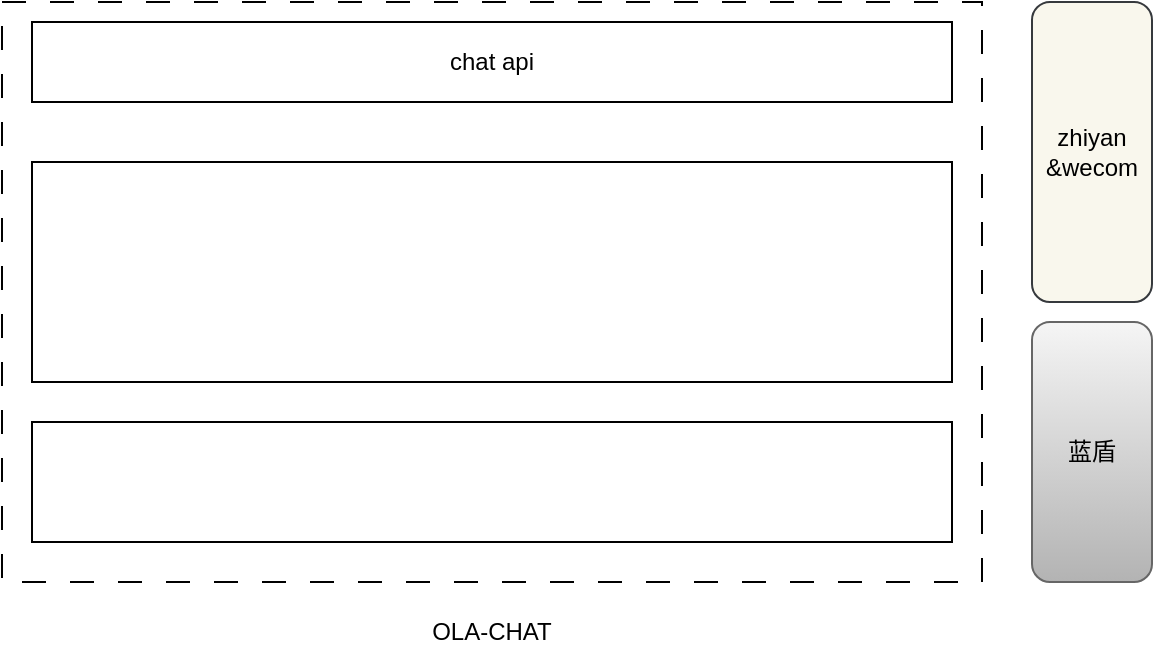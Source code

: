 <mxfile version="21.6.5" type="github">
  <diagram name="第 1 页" id="Aodn_OtiIQG-zDPt6BSK">
    <mxGraphModel dx="908" dy="614" grid="1" gridSize="10" guides="1" tooltips="1" connect="1" arrows="1" fold="1" page="1" pageScale="1" pageWidth="827" pageHeight="1169" math="0" shadow="0">
      <root>
        <mxCell id="0" />
        <mxCell id="1" parent="0" />
        <mxCell id="qZ7VDWAj0_7LaOEuKD66-3" value="" style="rounded=0;whiteSpace=wrap;html=1;fillColor=none;dashed=1;dashPattern=12 12;" vertex="1" parent="1">
          <mxGeometry x="135" y="80" width="490" height="290" as="geometry" />
        </mxCell>
        <mxCell id="qZ7VDWAj0_7LaOEuKD66-1" value="" style="rounded=0;whiteSpace=wrap;html=1;" vertex="1" parent="1">
          <mxGeometry x="150" y="160" width="460" height="110" as="geometry" />
        </mxCell>
        <mxCell id="qZ7VDWAj0_7LaOEuKD66-2" value="chat api" style="rounded=0;whiteSpace=wrap;html=1;" vertex="1" parent="1">
          <mxGeometry x="150" y="90" width="460" height="40" as="geometry" />
        </mxCell>
        <mxCell id="qZ7VDWAj0_7LaOEuKD66-4" value="OLA-CHAT" style="text;html=1;strokeColor=none;fillColor=none;align=center;verticalAlign=middle;whiteSpace=wrap;rounded=0;" vertex="1" parent="1">
          <mxGeometry x="342" y="380" width="76" height="30" as="geometry" />
        </mxCell>
        <mxCell id="qZ7VDWAj0_7LaOEuKD66-5" value="zhiyan&lt;br&gt;&amp;amp;wecom" style="rounded=1;whiteSpace=wrap;html=1;fillColor=#f9f7ed;strokeColor=#36393d;" vertex="1" parent="1">
          <mxGeometry x="650" y="80" width="60" height="150" as="geometry" />
        </mxCell>
        <mxCell id="qZ7VDWAj0_7LaOEuKD66-6" value="蓝盾" style="rounded=1;whiteSpace=wrap;html=1;fillColor=#f5f5f5;gradientColor=#b3b3b3;strokeColor=#666666;" vertex="1" parent="1">
          <mxGeometry x="650" y="240" width="60" height="130" as="geometry" />
        </mxCell>
        <mxCell id="qZ7VDWAj0_7LaOEuKD66-7" value="" style="rounded=0;whiteSpace=wrap;html=1;" vertex="1" parent="1">
          <mxGeometry x="150" y="290" width="460" height="60" as="geometry" />
        </mxCell>
      </root>
    </mxGraphModel>
  </diagram>
</mxfile>
